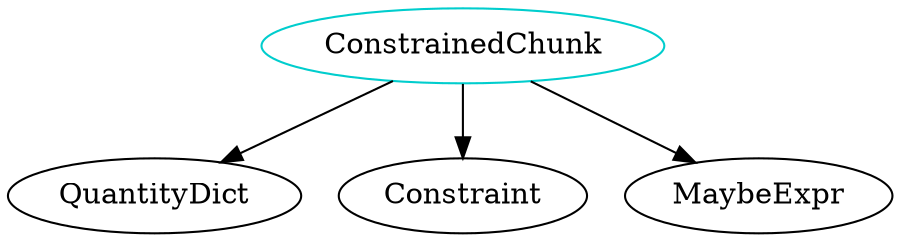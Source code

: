 digraph constrainedchunk{
ConstrainedChunk -> QuantityDict;
ConstrainedChunk -> Constraint;
ConstrainedChunk -> MaybeExpr;
ConstrainedChunk	[shape=oval, color=cyan3, label=ConstrainedChunk];
}
